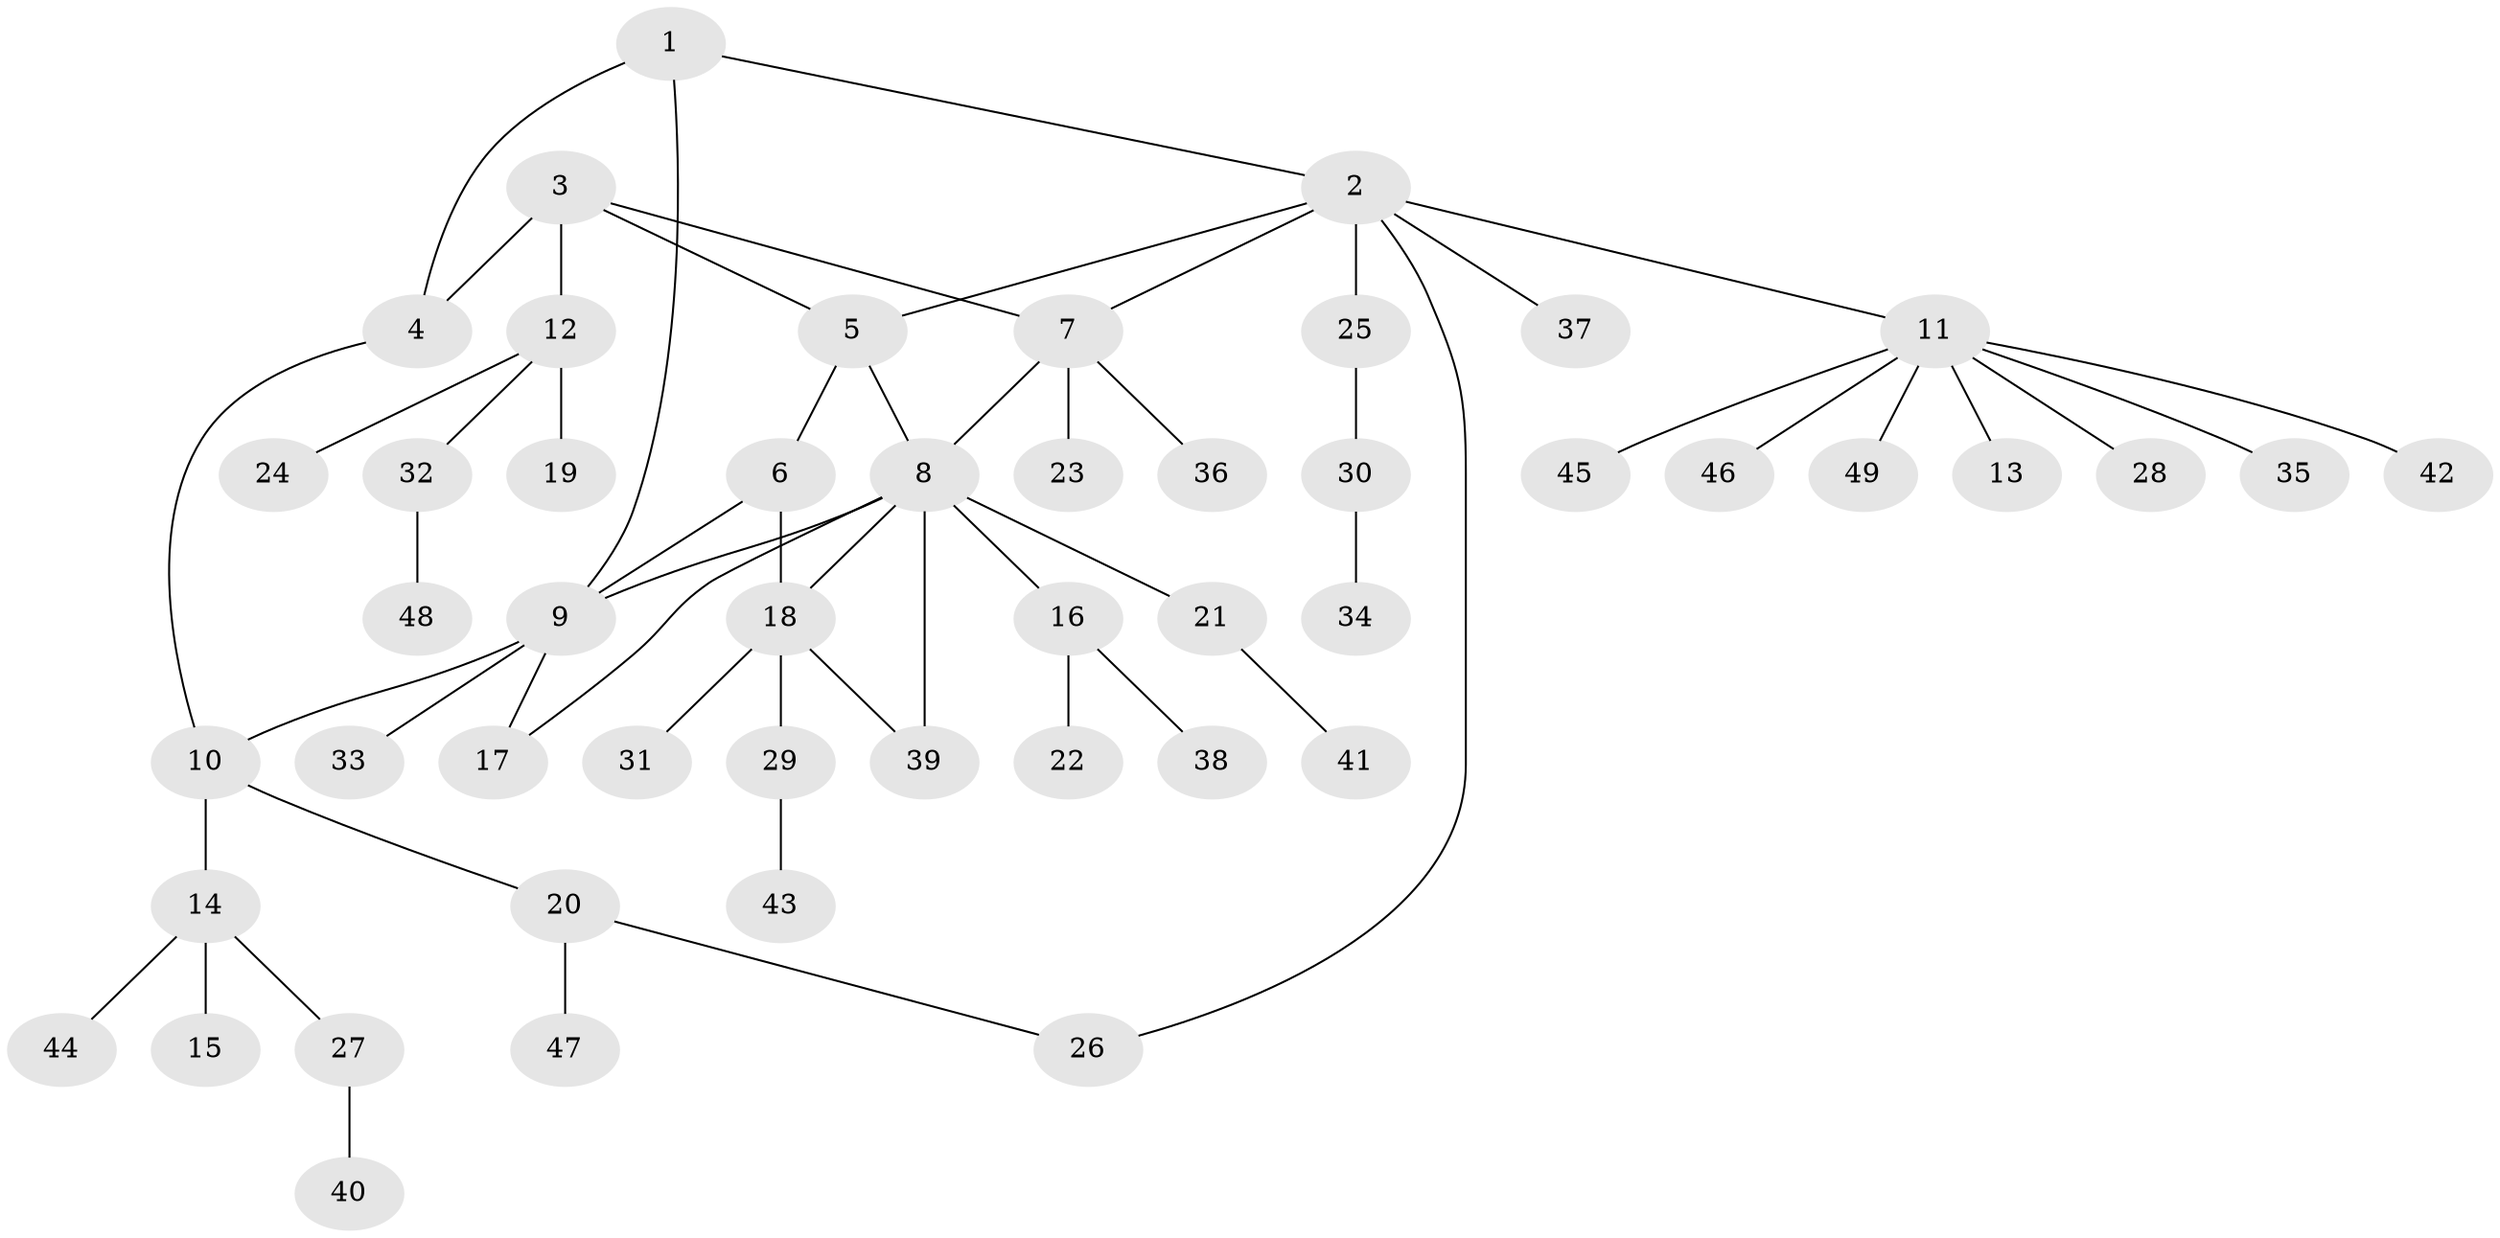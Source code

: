 // Generated by graph-tools (version 1.1) at 2025/55/03/09/25 04:55:54]
// undirected, 49 vertices, 58 edges
graph export_dot {
graph [start="1"]
  node [color=gray90,style=filled];
  1;
  2;
  3;
  4;
  5;
  6;
  7;
  8;
  9;
  10;
  11;
  12;
  13;
  14;
  15;
  16;
  17;
  18;
  19;
  20;
  21;
  22;
  23;
  24;
  25;
  26;
  27;
  28;
  29;
  30;
  31;
  32;
  33;
  34;
  35;
  36;
  37;
  38;
  39;
  40;
  41;
  42;
  43;
  44;
  45;
  46;
  47;
  48;
  49;
  1 -- 2;
  1 -- 4;
  1 -- 9;
  2 -- 5;
  2 -- 7;
  2 -- 11;
  2 -- 25;
  2 -- 26;
  2 -- 37;
  3 -- 4;
  3 -- 5;
  3 -- 7;
  3 -- 12;
  4 -- 10;
  5 -- 6;
  5 -- 8;
  6 -- 9;
  6 -- 18;
  7 -- 8;
  7 -- 23;
  7 -- 36;
  8 -- 9;
  8 -- 16;
  8 -- 17;
  8 -- 18;
  8 -- 21;
  8 -- 39;
  9 -- 10;
  9 -- 17;
  9 -- 33;
  10 -- 14;
  10 -- 20;
  11 -- 13;
  11 -- 28;
  11 -- 35;
  11 -- 42;
  11 -- 45;
  11 -- 46;
  11 -- 49;
  12 -- 19;
  12 -- 24;
  12 -- 32;
  14 -- 15;
  14 -- 27;
  14 -- 44;
  16 -- 22;
  16 -- 38;
  18 -- 29;
  18 -- 31;
  18 -- 39;
  20 -- 26;
  20 -- 47;
  21 -- 41;
  25 -- 30;
  27 -- 40;
  29 -- 43;
  30 -- 34;
  32 -- 48;
}
